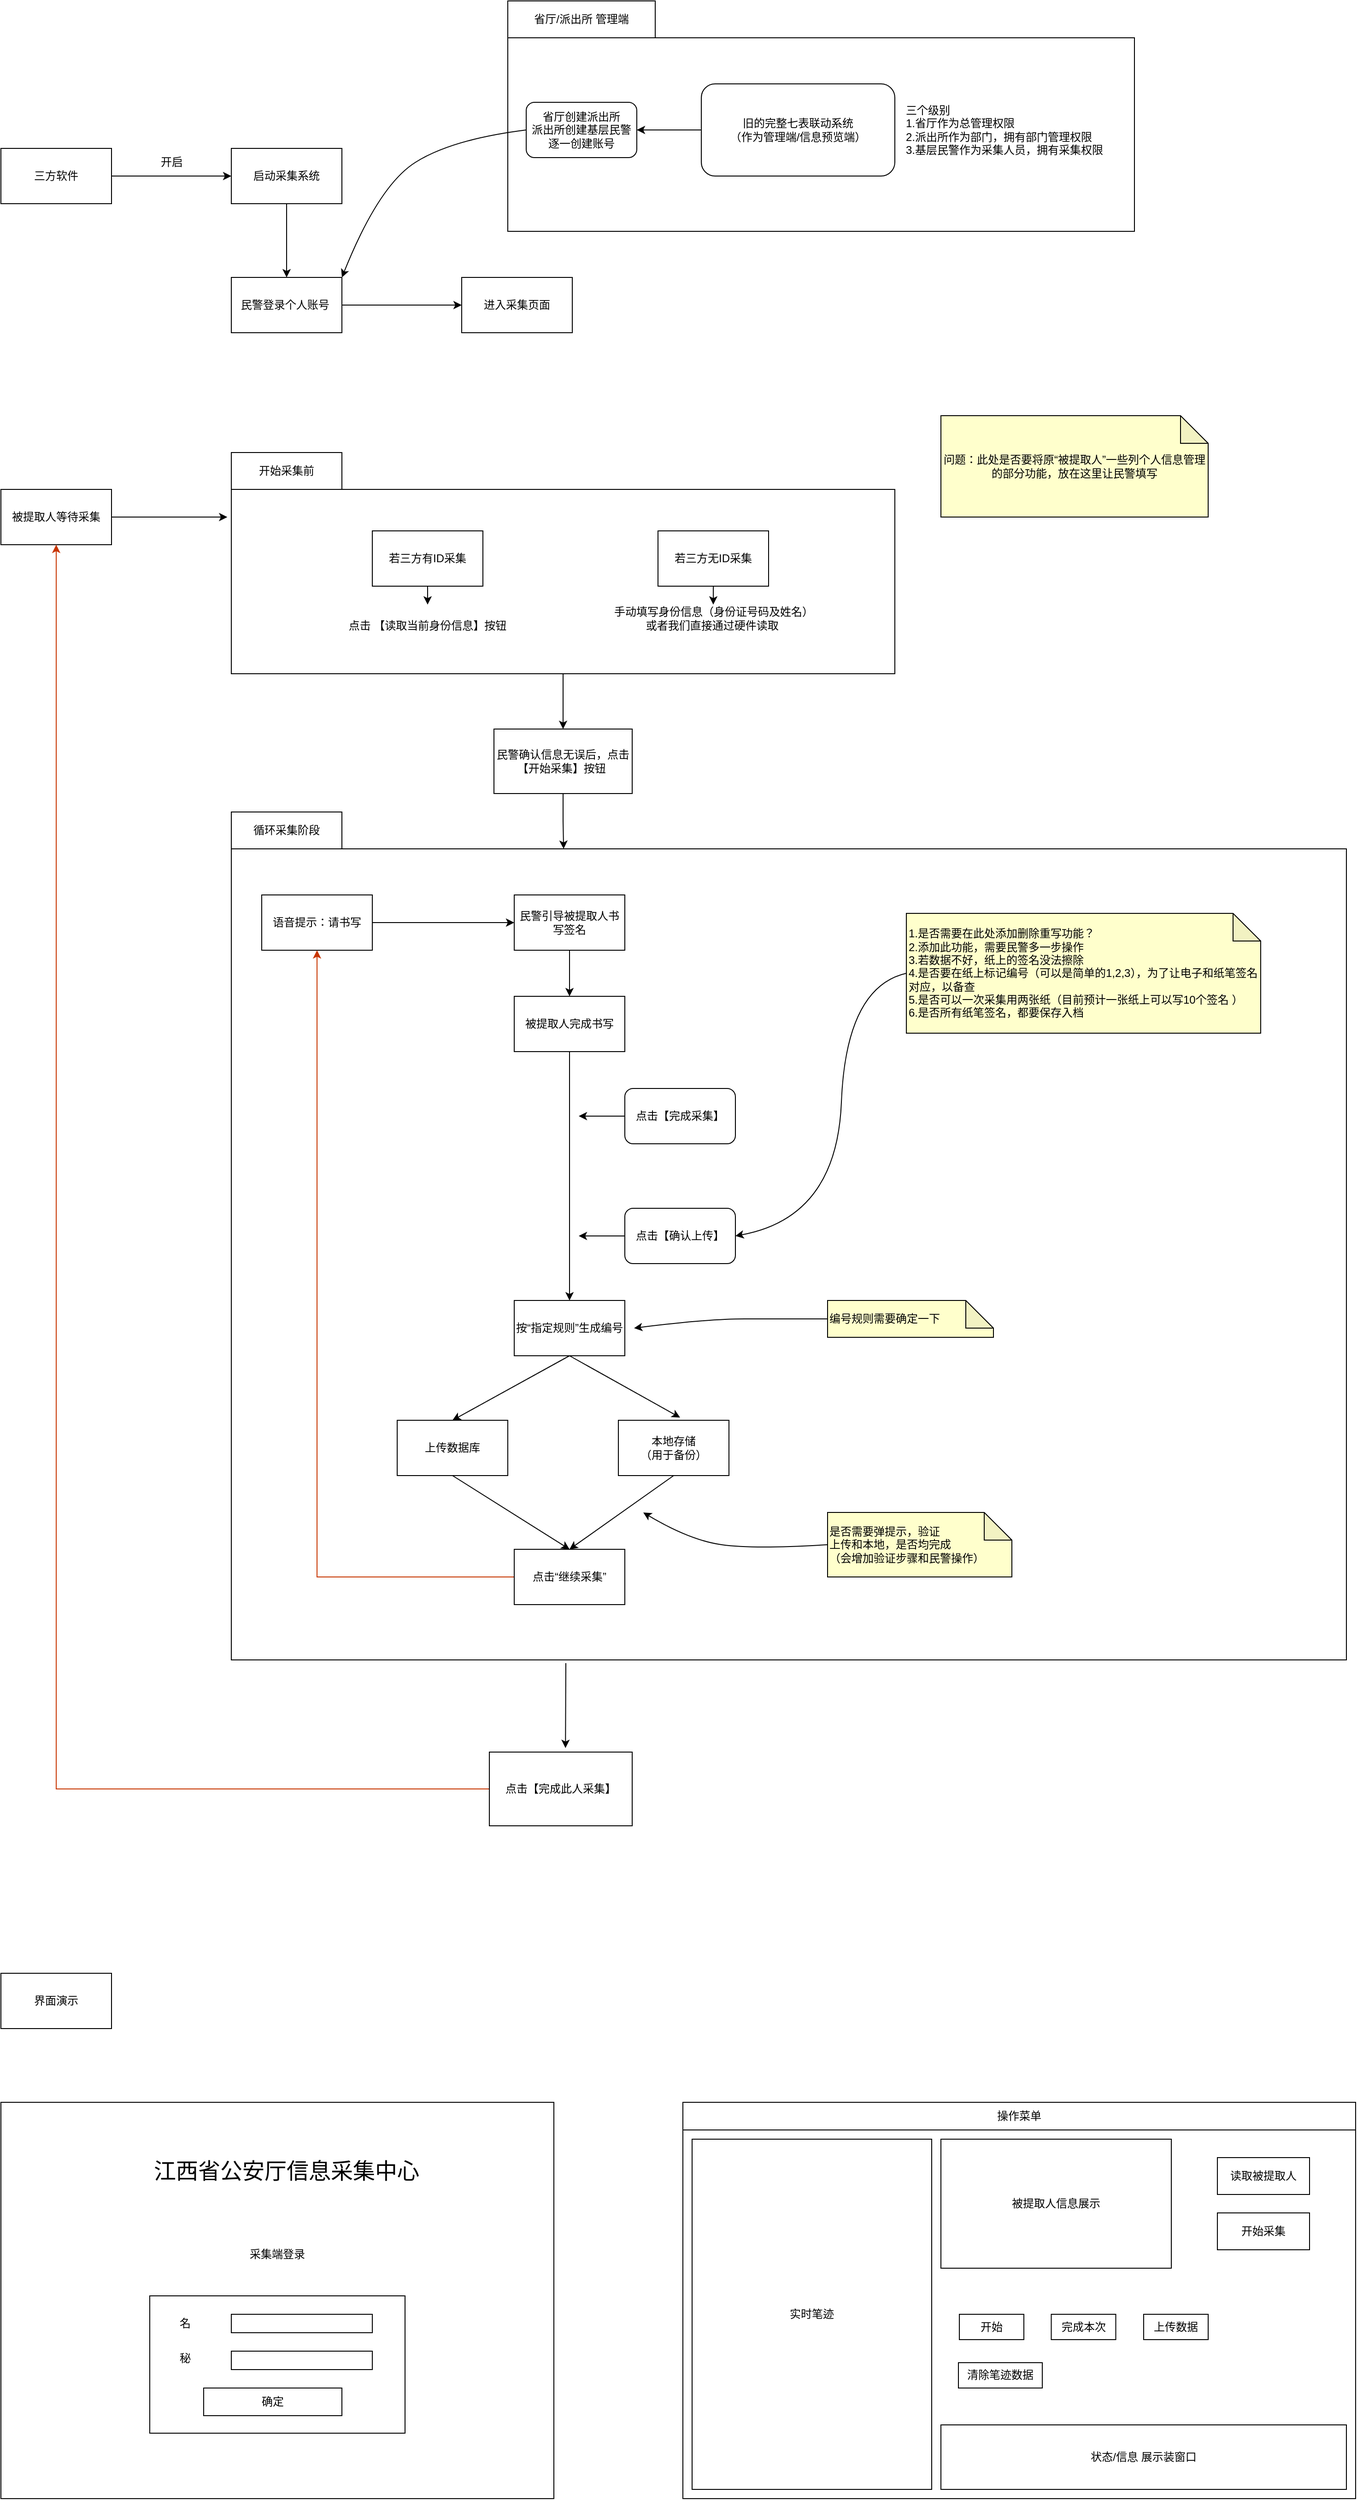 <mxfile version="24.2.5" type="github">
  <diagram name="第 1 页" id="9AbFuNn6isC8OYAl83xY">
    <mxGraphModel dx="4780" dy="2600" grid="1" gridSize="10" guides="1" tooltips="1" connect="1" arrows="1" fold="1" page="1" pageScale="1" pageWidth="1169" pageHeight="3000" math="0" shadow="0">
      <root>
        <mxCell id="0" />
        <mxCell id="1" parent="0" />
        <mxCell id="16uFdj2HmigpJyk7Bwz2-63" value="" style="rounded=0;whiteSpace=wrap;html=1;" vertex="1" parent="1">
          <mxGeometry x="380" y="990" width="1210" height="880" as="geometry" />
        </mxCell>
        <mxCell id="16uFdj2HmigpJyk7Bwz2-33" style="edgeStyle=orthogonalEdgeStyle;rounded=0;orthogonalLoop=1;jettySize=auto;html=1;exitX=0.5;exitY=1;exitDx=0;exitDy=0;entryX=0.5;entryY=0;entryDx=0;entryDy=0;" edge="1" parent="1" source="16uFdj2HmigpJyk7Bwz2-27" target="16uFdj2HmigpJyk7Bwz2-32">
          <mxGeometry relative="1" as="geometry" />
        </mxCell>
        <mxCell id="16uFdj2HmigpJyk7Bwz2-27" value="" style="rounded=0;whiteSpace=wrap;html=1;" vertex="1" parent="1">
          <mxGeometry x="380" y="600" width="720" height="200" as="geometry" />
        </mxCell>
        <mxCell id="16uFdj2HmigpJyk7Bwz2-18" value="" style="rounded=0;whiteSpace=wrap;html=1;" vertex="1" parent="1">
          <mxGeometry x="680" y="110" width="680" height="210" as="geometry" />
        </mxCell>
        <mxCell id="16uFdj2HmigpJyk7Bwz2-3" style="edgeStyle=orthogonalEdgeStyle;rounded=0;orthogonalLoop=1;jettySize=auto;html=1;exitX=1;exitY=0.5;exitDx=0;exitDy=0;entryX=0;entryY=0.5;entryDx=0;entryDy=0;" edge="1" parent="1" source="16uFdj2HmigpJyk7Bwz2-1" target="16uFdj2HmigpJyk7Bwz2-2">
          <mxGeometry relative="1" as="geometry" />
        </mxCell>
        <mxCell id="16uFdj2HmigpJyk7Bwz2-1" value="三方软件" style="rounded=0;whiteSpace=wrap;html=1;" vertex="1" parent="1">
          <mxGeometry x="130" y="230" width="120" height="60" as="geometry" />
        </mxCell>
        <mxCell id="16uFdj2HmigpJyk7Bwz2-6" style="edgeStyle=orthogonalEdgeStyle;rounded=0;orthogonalLoop=1;jettySize=auto;html=1;exitX=0.5;exitY=1;exitDx=0;exitDy=0;entryX=0.5;entryY=0;entryDx=0;entryDy=0;" edge="1" parent="1" source="16uFdj2HmigpJyk7Bwz2-2" target="16uFdj2HmigpJyk7Bwz2-5">
          <mxGeometry relative="1" as="geometry" />
        </mxCell>
        <mxCell id="16uFdj2HmigpJyk7Bwz2-2" value="启动采集系统" style="rounded=0;whiteSpace=wrap;html=1;" vertex="1" parent="1">
          <mxGeometry x="380" y="230" width="120" height="60" as="geometry" />
        </mxCell>
        <mxCell id="16uFdj2HmigpJyk7Bwz2-4" value="开启" style="text;html=1;align=center;verticalAlign=middle;resizable=0;points=[];autosize=1;strokeColor=none;fillColor=none;" vertex="1" parent="1">
          <mxGeometry x="290" y="230" width="50" height="30" as="geometry" />
        </mxCell>
        <mxCell id="16uFdj2HmigpJyk7Bwz2-20" style="edgeStyle=orthogonalEdgeStyle;rounded=0;orthogonalLoop=1;jettySize=auto;html=1;exitX=1;exitY=0.5;exitDx=0;exitDy=0;entryX=0;entryY=0.5;entryDx=0;entryDy=0;" edge="1" parent="1" source="16uFdj2HmigpJyk7Bwz2-5" target="16uFdj2HmigpJyk7Bwz2-7">
          <mxGeometry relative="1" as="geometry" />
        </mxCell>
        <mxCell id="16uFdj2HmigpJyk7Bwz2-5" value="民警登录个人账号&amp;nbsp;" style="rounded=0;whiteSpace=wrap;html=1;" vertex="1" parent="1">
          <mxGeometry x="380" y="370" width="120" height="60" as="geometry" />
        </mxCell>
        <mxCell id="16uFdj2HmigpJyk7Bwz2-7" value="进入采集页面" style="rounded=0;whiteSpace=wrap;html=1;" vertex="1" parent="1">
          <mxGeometry x="630" y="370" width="120" height="60" as="geometry" />
        </mxCell>
        <mxCell id="16uFdj2HmigpJyk7Bwz2-16" style="edgeStyle=orthogonalEdgeStyle;rounded=0;orthogonalLoop=1;jettySize=auto;html=1;exitX=0;exitY=0.5;exitDx=0;exitDy=0;entryX=1;entryY=0.5;entryDx=0;entryDy=0;" edge="1" parent="1" source="16uFdj2HmigpJyk7Bwz2-8" target="16uFdj2HmigpJyk7Bwz2-12">
          <mxGeometry relative="1" as="geometry" />
        </mxCell>
        <mxCell id="16uFdj2HmigpJyk7Bwz2-8" value="旧的完整七表联动系统&lt;div&gt;（作为管理端/信息预览端）&lt;/div&gt;" style="rounded=1;whiteSpace=wrap;html=1;" vertex="1" parent="1">
          <mxGeometry x="890" y="160" width="210" height="100" as="geometry" />
        </mxCell>
        <mxCell id="16uFdj2HmigpJyk7Bwz2-10" value="三个级别&lt;div&gt;1.省厅作为总管理权限&lt;/div&gt;&lt;div&gt;2.派出所作为部门，拥有部门管理权限&lt;/div&gt;&lt;div&gt;3.基层民警作为采集人员，拥有采集权限&lt;/div&gt;" style="text;html=1;align=left;verticalAlign=middle;resizable=0;points=[];autosize=1;strokeColor=none;fillColor=none;" vertex="1" parent="1">
          <mxGeometry x="1110" y="175" width="240" height="70" as="geometry" />
        </mxCell>
        <mxCell id="16uFdj2HmigpJyk7Bwz2-12" value="省厅创建派出所&lt;div&gt;派出所创建基层民警&lt;/div&gt;&lt;div&gt;逐一创建账号&lt;/div&gt;" style="rounded=1;whiteSpace=wrap;html=1;" vertex="1" parent="1">
          <mxGeometry x="700" y="180" width="120" height="60" as="geometry" />
        </mxCell>
        <mxCell id="16uFdj2HmigpJyk7Bwz2-17" value="" style="curved=1;endArrow=classic;html=1;rounded=0;exitX=0;exitY=0.5;exitDx=0;exitDy=0;entryX=1;entryY=0;entryDx=0;entryDy=0;" edge="1" parent="1" source="16uFdj2HmigpJyk7Bwz2-12" target="16uFdj2HmigpJyk7Bwz2-5">
          <mxGeometry width="50" height="50" relative="1" as="geometry">
            <mxPoint x="800" y="310" as="sourcePoint" />
            <mxPoint x="500" y="360" as="targetPoint" />
            <Array as="points">
              <mxPoint x="620" y="220" />
              <mxPoint x="540" y="270" />
            </Array>
          </mxGeometry>
        </mxCell>
        <mxCell id="16uFdj2HmigpJyk7Bwz2-19" value="省厅/派出所&amp;nbsp;管理端" style="rounded=0;whiteSpace=wrap;html=1;" vertex="1" parent="1">
          <mxGeometry x="680" y="70" width="160" height="40" as="geometry" />
        </mxCell>
        <mxCell id="16uFdj2HmigpJyk7Bwz2-21" value="被提取人等待采集" style="rounded=0;whiteSpace=wrap;html=1;" vertex="1" parent="1">
          <mxGeometry x="130" y="600" width="120" height="60" as="geometry" />
        </mxCell>
        <mxCell id="16uFdj2HmigpJyk7Bwz2-29" style="edgeStyle=orthogonalEdgeStyle;rounded=0;orthogonalLoop=1;jettySize=auto;html=1;exitX=0.5;exitY=1;exitDx=0;exitDy=0;entryX=0.5;entryY=0;entryDx=0;entryDy=0;" edge="1" parent="1" source="16uFdj2HmigpJyk7Bwz2-22" target="16uFdj2HmigpJyk7Bwz2-23">
          <mxGeometry relative="1" as="geometry" />
        </mxCell>
        <mxCell id="16uFdj2HmigpJyk7Bwz2-22" value="若三方有ID采集" style="rounded=0;whiteSpace=wrap;html=1;" vertex="1" parent="1">
          <mxGeometry x="533" y="645" width="120" height="60" as="geometry" />
        </mxCell>
        <mxCell id="16uFdj2HmigpJyk7Bwz2-23" value="点击 【读取当前身份信息】按钮" style="text;html=1;align=center;verticalAlign=middle;whiteSpace=wrap;rounded=0;" vertex="1" parent="1">
          <mxGeometry x="500" y="725" width="186" height="45" as="geometry" />
        </mxCell>
        <mxCell id="16uFdj2HmigpJyk7Bwz2-30" style="edgeStyle=orthogonalEdgeStyle;rounded=0;orthogonalLoop=1;jettySize=auto;html=1;exitX=0.5;exitY=1;exitDx=0;exitDy=0;entryX=0.5;entryY=0;entryDx=0;entryDy=0;" edge="1" parent="1" source="16uFdj2HmigpJyk7Bwz2-24" target="16uFdj2HmigpJyk7Bwz2-25">
          <mxGeometry relative="1" as="geometry" />
        </mxCell>
        <mxCell id="16uFdj2HmigpJyk7Bwz2-24" value="若三方无ID采集" style="rounded=0;whiteSpace=wrap;html=1;" vertex="1" parent="1">
          <mxGeometry x="843" y="645" width="120" height="60" as="geometry" />
        </mxCell>
        <mxCell id="16uFdj2HmigpJyk7Bwz2-25" value="手动填写身份信息（身份证号码及姓名）&lt;div&gt;或者我们直接通过硬件读取&amp;nbsp;&lt;/div&gt;" style="text;html=1;align=center;verticalAlign=middle;whiteSpace=wrap;rounded=0;" vertex="1" parent="1">
          <mxGeometry x="770.5" y="725" width="265" height="30" as="geometry" />
        </mxCell>
        <mxCell id="16uFdj2HmigpJyk7Bwz2-26" value="问题：此处是否要将原“被提取人”一些列个人信息管理的部分功能，放在这里让民警填写" style="shape=note;whiteSpace=wrap;html=1;backgroundOutline=1;darkOpacity=0.05;fillColor=#FFFFCC;verticalAlign=middle;" vertex="1" parent="1">
          <mxGeometry x="1150" y="520" width="290" height="110" as="geometry" />
        </mxCell>
        <mxCell id="16uFdj2HmigpJyk7Bwz2-28" style="edgeStyle=orthogonalEdgeStyle;rounded=0;orthogonalLoop=1;jettySize=auto;html=1;exitX=1;exitY=0.5;exitDx=0;exitDy=0;entryX=-0.006;entryY=0.15;entryDx=0;entryDy=0;entryPerimeter=0;" edge="1" parent="1" source="16uFdj2HmigpJyk7Bwz2-21" target="16uFdj2HmigpJyk7Bwz2-27">
          <mxGeometry relative="1" as="geometry" />
        </mxCell>
        <mxCell id="16uFdj2HmigpJyk7Bwz2-31" value="开始采集前" style="rounded=0;whiteSpace=wrap;html=1;" vertex="1" parent="1">
          <mxGeometry x="380" y="560" width="120" height="40" as="geometry" />
        </mxCell>
        <mxCell id="16uFdj2HmigpJyk7Bwz2-32" value="民警确认信息无误后，点击&lt;div&gt;【开始采集】按钮&amp;nbsp;&lt;/div&gt;" style="rounded=0;whiteSpace=wrap;html=1;" vertex="1" parent="1">
          <mxGeometry x="665" y="860" width="150" height="70" as="geometry" />
        </mxCell>
        <mxCell id="16uFdj2HmigpJyk7Bwz2-62" style="edgeStyle=orthogonalEdgeStyle;rounded=0;orthogonalLoop=1;jettySize=auto;html=1;exitX=1;exitY=0.5;exitDx=0;exitDy=0;entryX=0;entryY=0.5;entryDx=0;entryDy=0;" edge="1" parent="1" source="16uFdj2HmigpJyk7Bwz2-34" target="16uFdj2HmigpJyk7Bwz2-35">
          <mxGeometry relative="1" as="geometry" />
        </mxCell>
        <mxCell id="16uFdj2HmigpJyk7Bwz2-34" value="语音提示：请书写" style="rounded=0;whiteSpace=wrap;html=1;" vertex="1" parent="1">
          <mxGeometry x="413" y="1040" width="120" height="60" as="geometry" />
        </mxCell>
        <mxCell id="16uFdj2HmigpJyk7Bwz2-39" style="edgeStyle=orthogonalEdgeStyle;rounded=0;orthogonalLoop=1;jettySize=auto;html=1;exitX=0.5;exitY=1;exitDx=0;exitDy=0;entryX=0.5;entryY=0;entryDx=0;entryDy=0;" edge="1" parent="1" source="16uFdj2HmigpJyk7Bwz2-35" target="16uFdj2HmigpJyk7Bwz2-36">
          <mxGeometry relative="1" as="geometry" />
        </mxCell>
        <mxCell id="16uFdj2HmigpJyk7Bwz2-35" value="民警引导被提取人书写签名" style="rounded=0;whiteSpace=wrap;html=1;" vertex="1" parent="1">
          <mxGeometry x="687" y="1040" width="120" height="60" as="geometry" />
        </mxCell>
        <mxCell id="16uFdj2HmigpJyk7Bwz2-43" style="edgeStyle=orthogonalEdgeStyle;rounded=0;orthogonalLoop=1;jettySize=auto;html=1;exitX=0.5;exitY=1;exitDx=0;exitDy=0;entryX=0.5;entryY=0;entryDx=0;entryDy=0;" edge="1" parent="1" source="16uFdj2HmigpJyk7Bwz2-36" target="16uFdj2HmigpJyk7Bwz2-42">
          <mxGeometry relative="1" as="geometry" />
        </mxCell>
        <mxCell id="16uFdj2HmigpJyk7Bwz2-36" value="被提取人完成书写" style="rounded=0;whiteSpace=wrap;html=1;" vertex="1" parent="1">
          <mxGeometry x="687" y="1150" width="120" height="60" as="geometry" />
        </mxCell>
        <mxCell id="16uFdj2HmigpJyk7Bwz2-45" style="edgeStyle=orthogonalEdgeStyle;rounded=0;orthogonalLoop=1;jettySize=auto;html=1;exitX=0;exitY=0.5;exitDx=0;exitDy=0;" edge="1" parent="1" source="16uFdj2HmigpJyk7Bwz2-40">
          <mxGeometry relative="1" as="geometry">
            <mxPoint x="757" y="1410" as="targetPoint" />
          </mxGeometry>
        </mxCell>
        <mxCell id="16uFdj2HmigpJyk7Bwz2-40" value="点击【确认上传】" style="rounded=1;whiteSpace=wrap;html=1;" vertex="1" parent="1">
          <mxGeometry x="807" y="1380" width="120" height="60" as="geometry" />
        </mxCell>
        <mxCell id="16uFdj2HmigpJyk7Bwz2-41" value="1.是否需要在此处添加删除重写功能？&lt;div&gt;2.添加此功能，需要民警多一步操作&lt;/div&gt;&lt;div&gt;3.若数据不好，纸上的签名没法擦除&lt;/div&gt;&lt;div&gt;4.是否要在纸上标记编号（可以是简单的1,2,3），为了让电子和纸笔签名对应，以备查&lt;/div&gt;&lt;div&gt;5.是否可以一次采集用两张纸（目前预计一张纸上可以写10个签名 ）&lt;/div&gt;&lt;div&gt;6.是否所有纸笔签名，都要保存入档&lt;/div&gt;" style="shape=note;whiteSpace=wrap;html=1;backgroundOutline=1;darkOpacity=0.05;fillColor=#FFFFCC;verticalAlign=middle;align=left;" vertex="1" parent="1">
          <mxGeometry x="1112.5" y="1060" width="384.5" height="130" as="geometry" />
        </mxCell>
        <mxCell id="16uFdj2HmigpJyk7Bwz2-42" value="按“指定规则”生成编号" style="rounded=0;whiteSpace=wrap;html=1;" vertex="1" parent="1">
          <mxGeometry x="687" y="1480" width="120" height="60" as="geometry" />
        </mxCell>
        <mxCell id="16uFdj2HmigpJyk7Bwz2-44" value="" style="curved=1;endArrow=classic;html=1;rounded=0;exitX=0;exitY=0.5;exitDx=0;exitDy=0;exitPerimeter=0;entryX=1;entryY=0.5;entryDx=0;entryDy=0;" edge="1" parent="1" source="16uFdj2HmigpJyk7Bwz2-41" target="16uFdj2HmigpJyk7Bwz2-40">
          <mxGeometry width="50" height="50" relative="1" as="geometry">
            <mxPoint x="987" y="1190" as="sourcePoint" />
            <mxPoint x="1017" y="1110" as="targetPoint" />
            <Array as="points">
              <mxPoint x="1047" y="1140" />
              <mxPoint x="1037" y="1390" />
            </Array>
          </mxGeometry>
        </mxCell>
        <mxCell id="16uFdj2HmigpJyk7Bwz2-46" value="编号规则需要确定一下" style="shape=note;whiteSpace=wrap;html=1;backgroundOutline=1;darkOpacity=0.05;fillColor=#FFFFCC;verticalAlign=middle;align=left;" vertex="1" parent="1">
          <mxGeometry x="1027" y="1480" width="180" height="40" as="geometry" />
        </mxCell>
        <mxCell id="16uFdj2HmigpJyk7Bwz2-48" value="" style="curved=1;endArrow=classic;html=1;rounded=0;exitX=0;exitY=0.5;exitDx=0;exitDy=0;exitPerimeter=0;" edge="1" parent="1" source="16uFdj2HmigpJyk7Bwz2-46">
          <mxGeometry width="50" height="50" relative="1" as="geometry">
            <mxPoint x="897" y="1550" as="sourcePoint" />
            <mxPoint x="817" y="1510" as="targetPoint" />
            <Array as="points">
              <mxPoint x="977" y="1500" />
              <mxPoint x="897" y="1500" />
            </Array>
          </mxGeometry>
        </mxCell>
        <mxCell id="16uFdj2HmigpJyk7Bwz2-49" value="上传数据库" style="rounded=0;whiteSpace=wrap;html=1;" vertex="1" parent="1">
          <mxGeometry x="560" y="1610" width="120" height="60" as="geometry" />
        </mxCell>
        <mxCell id="16uFdj2HmigpJyk7Bwz2-50" value="本地存储&lt;div&gt;（用于备份）&lt;/div&gt;" style="rounded=0;whiteSpace=wrap;html=1;" vertex="1" parent="1">
          <mxGeometry x="800" y="1610" width="120" height="60" as="geometry" />
        </mxCell>
        <mxCell id="16uFdj2HmigpJyk7Bwz2-51" value="" style="endArrow=classic;html=1;rounded=0;exitX=0.5;exitY=1;exitDx=0;exitDy=0;entryX=0.5;entryY=0;entryDx=0;entryDy=0;" edge="1" parent="1" source="16uFdj2HmigpJyk7Bwz2-42" target="16uFdj2HmigpJyk7Bwz2-49">
          <mxGeometry width="50" height="50" relative="1" as="geometry">
            <mxPoint x="677" y="1470" as="sourcePoint" />
            <mxPoint x="727" y="1420" as="targetPoint" />
          </mxGeometry>
        </mxCell>
        <mxCell id="16uFdj2HmigpJyk7Bwz2-52" value="" style="endArrow=classic;html=1;rounded=0;exitX=0.5;exitY=1;exitDx=0;exitDy=0;entryX=0.558;entryY=-0.05;entryDx=0;entryDy=0;entryPerimeter=0;" edge="1" parent="1" source="16uFdj2HmigpJyk7Bwz2-42" target="16uFdj2HmigpJyk7Bwz2-50">
          <mxGeometry width="50" height="50" relative="1" as="geometry">
            <mxPoint x="847" y="1650" as="sourcePoint" />
            <mxPoint x="897" y="1600" as="targetPoint" />
          </mxGeometry>
        </mxCell>
        <mxCell id="16uFdj2HmigpJyk7Bwz2-53" value="是否需要弹提示，验证&lt;div&gt;上传和本地，是否均完成&lt;/div&gt;&lt;div&gt;（会增加验证步骤和民警操作）&lt;/div&gt;" style="shape=note;whiteSpace=wrap;html=1;backgroundOutline=1;darkOpacity=0.05;fillColor=#FFFFCC;verticalAlign=middle;align=left;" vertex="1" parent="1">
          <mxGeometry x="1027" y="1710" width="200" height="70" as="geometry" />
        </mxCell>
        <mxCell id="16uFdj2HmigpJyk7Bwz2-61" style="edgeStyle=orthogonalEdgeStyle;rounded=0;orthogonalLoop=1;jettySize=auto;html=1;exitX=0;exitY=0.5;exitDx=0;exitDy=0;entryX=0.5;entryY=1;entryDx=0;entryDy=0;fillColor=#fa6800;strokeColor=#C73500;" edge="1" parent="1" source="16uFdj2HmigpJyk7Bwz2-54" target="16uFdj2HmigpJyk7Bwz2-34">
          <mxGeometry relative="1" as="geometry">
            <mxPoint x="460" y="1110" as="targetPoint" />
          </mxGeometry>
        </mxCell>
        <mxCell id="16uFdj2HmigpJyk7Bwz2-54" value="点击“继续采集”" style="rounded=0;whiteSpace=wrap;html=1;" vertex="1" parent="1">
          <mxGeometry x="687" y="1750" width="120" height="60" as="geometry" />
        </mxCell>
        <mxCell id="16uFdj2HmigpJyk7Bwz2-56" value="" style="endArrow=classic;html=1;rounded=0;exitX=0.5;exitY=1;exitDx=0;exitDy=0;entryX=0.5;entryY=0;entryDx=0;entryDy=0;" edge="1" parent="1" source="16uFdj2HmigpJyk7Bwz2-49" target="16uFdj2HmigpJyk7Bwz2-54">
          <mxGeometry width="50" height="50" relative="1" as="geometry">
            <mxPoint x="687" y="1750" as="sourcePoint" />
            <mxPoint x="737" y="1700" as="targetPoint" />
          </mxGeometry>
        </mxCell>
        <mxCell id="16uFdj2HmigpJyk7Bwz2-57" value="" style="endArrow=classic;html=1;rounded=0;exitX=0.5;exitY=1;exitDx=0;exitDy=0;entryX=0.5;entryY=0;entryDx=0;entryDy=0;" edge="1" parent="1" source="16uFdj2HmigpJyk7Bwz2-50" target="16uFdj2HmigpJyk7Bwz2-54">
          <mxGeometry width="50" height="50" relative="1" as="geometry">
            <mxPoint x="807" y="1770" as="sourcePoint" />
            <mxPoint x="857" y="1720" as="targetPoint" />
          </mxGeometry>
        </mxCell>
        <mxCell id="16uFdj2HmigpJyk7Bwz2-58" value="" style="curved=1;endArrow=classic;html=1;rounded=0;exitX=0;exitY=0.5;exitDx=0;exitDy=0;exitPerimeter=0;" edge="1" parent="1" source="16uFdj2HmigpJyk7Bwz2-53">
          <mxGeometry width="50" height="50" relative="1" as="geometry">
            <mxPoint x="887" y="1770" as="sourcePoint" />
            <mxPoint x="827" y="1710" as="targetPoint" />
            <Array as="points">
              <mxPoint x="947" y="1750" />
              <mxPoint x="877" y="1740" />
            </Array>
          </mxGeometry>
        </mxCell>
        <mxCell id="16uFdj2HmigpJyk7Bwz2-59" style="edgeStyle=orthogonalEdgeStyle;rounded=0;orthogonalLoop=1;jettySize=auto;html=1;exitX=0;exitY=0.5;exitDx=0;exitDy=0;" edge="1" parent="1" source="16uFdj2HmigpJyk7Bwz2-60">
          <mxGeometry relative="1" as="geometry">
            <mxPoint x="757" y="1280" as="targetPoint" />
          </mxGeometry>
        </mxCell>
        <mxCell id="16uFdj2HmigpJyk7Bwz2-60" value="点击【完成采集】" style="rounded=1;whiteSpace=wrap;html=1;" vertex="1" parent="1">
          <mxGeometry x="807" y="1250" width="120" height="60" as="geometry" />
        </mxCell>
        <mxCell id="16uFdj2HmigpJyk7Bwz2-64" value="循环采集阶段" style="rounded=0;whiteSpace=wrap;html=1;" vertex="1" parent="1">
          <mxGeometry x="380" y="950" width="120" height="40" as="geometry" />
        </mxCell>
        <mxCell id="16uFdj2HmigpJyk7Bwz2-66" style="edgeStyle=orthogonalEdgeStyle;rounded=0;orthogonalLoop=1;jettySize=auto;html=1;exitX=0.5;exitY=1;exitDx=0;exitDy=0;entryX=0.298;entryY=0;entryDx=0;entryDy=0;entryPerimeter=0;" edge="1" parent="1" source="16uFdj2HmigpJyk7Bwz2-32" target="16uFdj2HmigpJyk7Bwz2-63">
          <mxGeometry relative="1" as="geometry" />
        </mxCell>
        <mxCell id="16uFdj2HmigpJyk7Bwz2-70" style="edgeStyle=orthogonalEdgeStyle;rounded=0;orthogonalLoop=1;jettySize=auto;html=1;exitX=0;exitY=0.5;exitDx=0;exitDy=0;entryX=0.5;entryY=1;entryDx=0;entryDy=0;fillColor=#fa6800;strokeColor=#C73500;" edge="1" parent="1" source="16uFdj2HmigpJyk7Bwz2-67" target="16uFdj2HmigpJyk7Bwz2-21">
          <mxGeometry relative="1" as="geometry" />
        </mxCell>
        <mxCell id="16uFdj2HmigpJyk7Bwz2-67" value="点击【完成此人采集】" style="rounded=0;whiteSpace=wrap;html=1;" vertex="1" parent="1">
          <mxGeometry x="660" y="1970" width="155" height="80" as="geometry" />
        </mxCell>
        <mxCell id="16uFdj2HmigpJyk7Bwz2-69" value="" style="endArrow=classic;html=1;rounded=0;entryX=0.533;entryY=-0.055;entryDx=0;entryDy=0;entryPerimeter=0;exitX=0.3;exitY=1.004;exitDx=0;exitDy=0;exitPerimeter=0;" edge="1" parent="1" source="16uFdj2HmigpJyk7Bwz2-63" target="16uFdj2HmigpJyk7Bwz2-67">
          <mxGeometry width="50" height="50" relative="1" as="geometry">
            <mxPoint x="743" y="1880" as="sourcePoint" />
            <mxPoint x="760" y="1900" as="targetPoint" />
          </mxGeometry>
        </mxCell>
        <mxCell id="16uFdj2HmigpJyk7Bwz2-71" value="界面演示" style="rounded=0;whiteSpace=wrap;html=1;" vertex="1" parent="1">
          <mxGeometry x="130" y="2210" width="120" height="60" as="geometry" />
        </mxCell>
        <mxCell id="16uFdj2HmigpJyk7Bwz2-72" value="" style="rounded=0;whiteSpace=wrap;html=1;" vertex="1" parent="1">
          <mxGeometry x="130" y="2350" width="600" height="430" as="geometry" />
        </mxCell>
        <mxCell id="16uFdj2HmigpJyk7Bwz2-73" value="江西省公安厅&lt;span style=&quot;background-color: initial;&quot;&gt;信息采集中心&lt;/span&gt;" style="text;html=1;align=center;verticalAlign=middle;whiteSpace=wrap;rounded=0;strokeWidth=1;fontSize=24;" vertex="1" parent="1">
          <mxGeometry x="200" y="2400" width="480" height="50" as="geometry" />
        </mxCell>
        <mxCell id="16uFdj2HmigpJyk7Bwz2-74" value="采集端登录" style="text;html=1;align=center;verticalAlign=middle;whiteSpace=wrap;rounded=0;" vertex="1" parent="1">
          <mxGeometry x="370" y="2500" width="120" height="30" as="geometry" />
        </mxCell>
        <mxCell id="16uFdj2HmigpJyk7Bwz2-75" value="" style="rounded=0;whiteSpace=wrap;html=1;" vertex="1" parent="1">
          <mxGeometry x="291.5" y="2560" width="277" height="149" as="geometry" />
        </mxCell>
        <mxCell id="16uFdj2HmigpJyk7Bwz2-76" value="" style="rounded=0;whiteSpace=wrap;html=1;" vertex="1" parent="1">
          <mxGeometry x="380" y="2580" width="153" height="20" as="geometry" />
        </mxCell>
        <mxCell id="16uFdj2HmigpJyk7Bwz2-77" value="" style="rounded=0;whiteSpace=wrap;html=1;" vertex="1" parent="1">
          <mxGeometry x="380" y="2620" width="153" height="20" as="geometry" />
        </mxCell>
        <mxCell id="16uFdj2HmigpJyk7Bwz2-78" value="确定" style="rounded=0;whiteSpace=wrap;html=1;" vertex="1" parent="1">
          <mxGeometry x="350" y="2660" width="150" height="30" as="geometry" />
        </mxCell>
        <mxCell id="16uFdj2HmigpJyk7Bwz2-79" value="名" style="text;html=1;align=center;verticalAlign=middle;whiteSpace=wrap;rounded=0;" vertex="1" parent="1">
          <mxGeometry x="300" y="2577.5" width="60" height="25" as="geometry" />
        </mxCell>
        <mxCell id="16uFdj2HmigpJyk7Bwz2-80" value="秘" style="text;html=1;align=center;verticalAlign=middle;whiteSpace=wrap;rounded=0;" vertex="1" parent="1">
          <mxGeometry x="300" y="2615" width="60" height="25" as="geometry" />
        </mxCell>
        <mxCell id="16uFdj2HmigpJyk7Bwz2-81" value="" style="rounded=0;whiteSpace=wrap;html=1;" vertex="1" parent="1">
          <mxGeometry x="870" y="2350" width="730" height="430" as="geometry" />
        </mxCell>
        <mxCell id="16uFdj2HmigpJyk7Bwz2-82" value="操作菜单" style="rounded=0;whiteSpace=wrap;html=1;" vertex="1" parent="1">
          <mxGeometry x="870" y="2350" width="730" height="30" as="geometry" />
        </mxCell>
        <mxCell id="16uFdj2HmigpJyk7Bwz2-83" value="实时笔迹" style="rounded=0;whiteSpace=wrap;html=1;" vertex="1" parent="1">
          <mxGeometry x="880" y="2390" width="260" height="380" as="geometry" />
        </mxCell>
        <mxCell id="16uFdj2HmigpJyk7Bwz2-84" value="开始采集" style="rounded=0;whiteSpace=wrap;html=1;" vertex="1" parent="1">
          <mxGeometry x="1450" y="2470" width="100" height="40" as="geometry" />
        </mxCell>
        <mxCell id="16uFdj2HmigpJyk7Bwz2-86" value="被提取人信息展示" style="rounded=0;whiteSpace=wrap;html=1;" vertex="1" parent="1">
          <mxGeometry x="1150" y="2390" width="250" height="140" as="geometry" />
        </mxCell>
        <mxCell id="16uFdj2HmigpJyk7Bwz2-87" value="开始" style="rounded=0;whiteSpace=wrap;html=1;" vertex="1" parent="1">
          <mxGeometry x="1170" y="2580" width="70" height="27.5" as="geometry" />
        </mxCell>
        <mxCell id="16uFdj2HmigpJyk7Bwz2-88" value="完成本次" style="rounded=0;whiteSpace=wrap;html=1;" vertex="1" parent="1">
          <mxGeometry x="1269.75" y="2580" width="70" height="27.5" as="geometry" />
        </mxCell>
        <mxCell id="16uFdj2HmigpJyk7Bwz2-89" value="上传数据" style="rounded=0;whiteSpace=wrap;html=1;" vertex="1" parent="1">
          <mxGeometry x="1370" y="2580" width="70" height="27.5" as="geometry" />
        </mxCell>
        <mxCell id="16uFdj2HmigpJyk7Bwz2-90" value="读取被提取人" style="rounded=0;whiteSpace=wrap;html=1;" vertex="1" parent="1">
          <mxGeometry x="1450" y="2410" width="100" height="40" as="geometry" />
        </mxCell>
        <mxCell id="16uFdj2HmigpJyk7Bwz2-91" value="清除笔迹数据" style="rounded=0;whiteSpace=wrap;html=1;" vertex="1" parent="1">
          <mxGeometry x="1169" y="2632.5" width="91" height="27.5" as="geometry" />
        </mxCell>
        <mxCell id="16uFdj2HmigpJyk7Bwz2-92" value="状态/信息&amp;nbsp;展示装窗口" style="rounded=0;whiteSpace=wrap;html=1;" vertex="1" parent="1">
          <mxGeometry x="1150" y="2700" width="440" height="70" as="geometry" />
        </mxCell>
      </root>
    </mxGraphModel>
  </diagram>
</mxfile>
